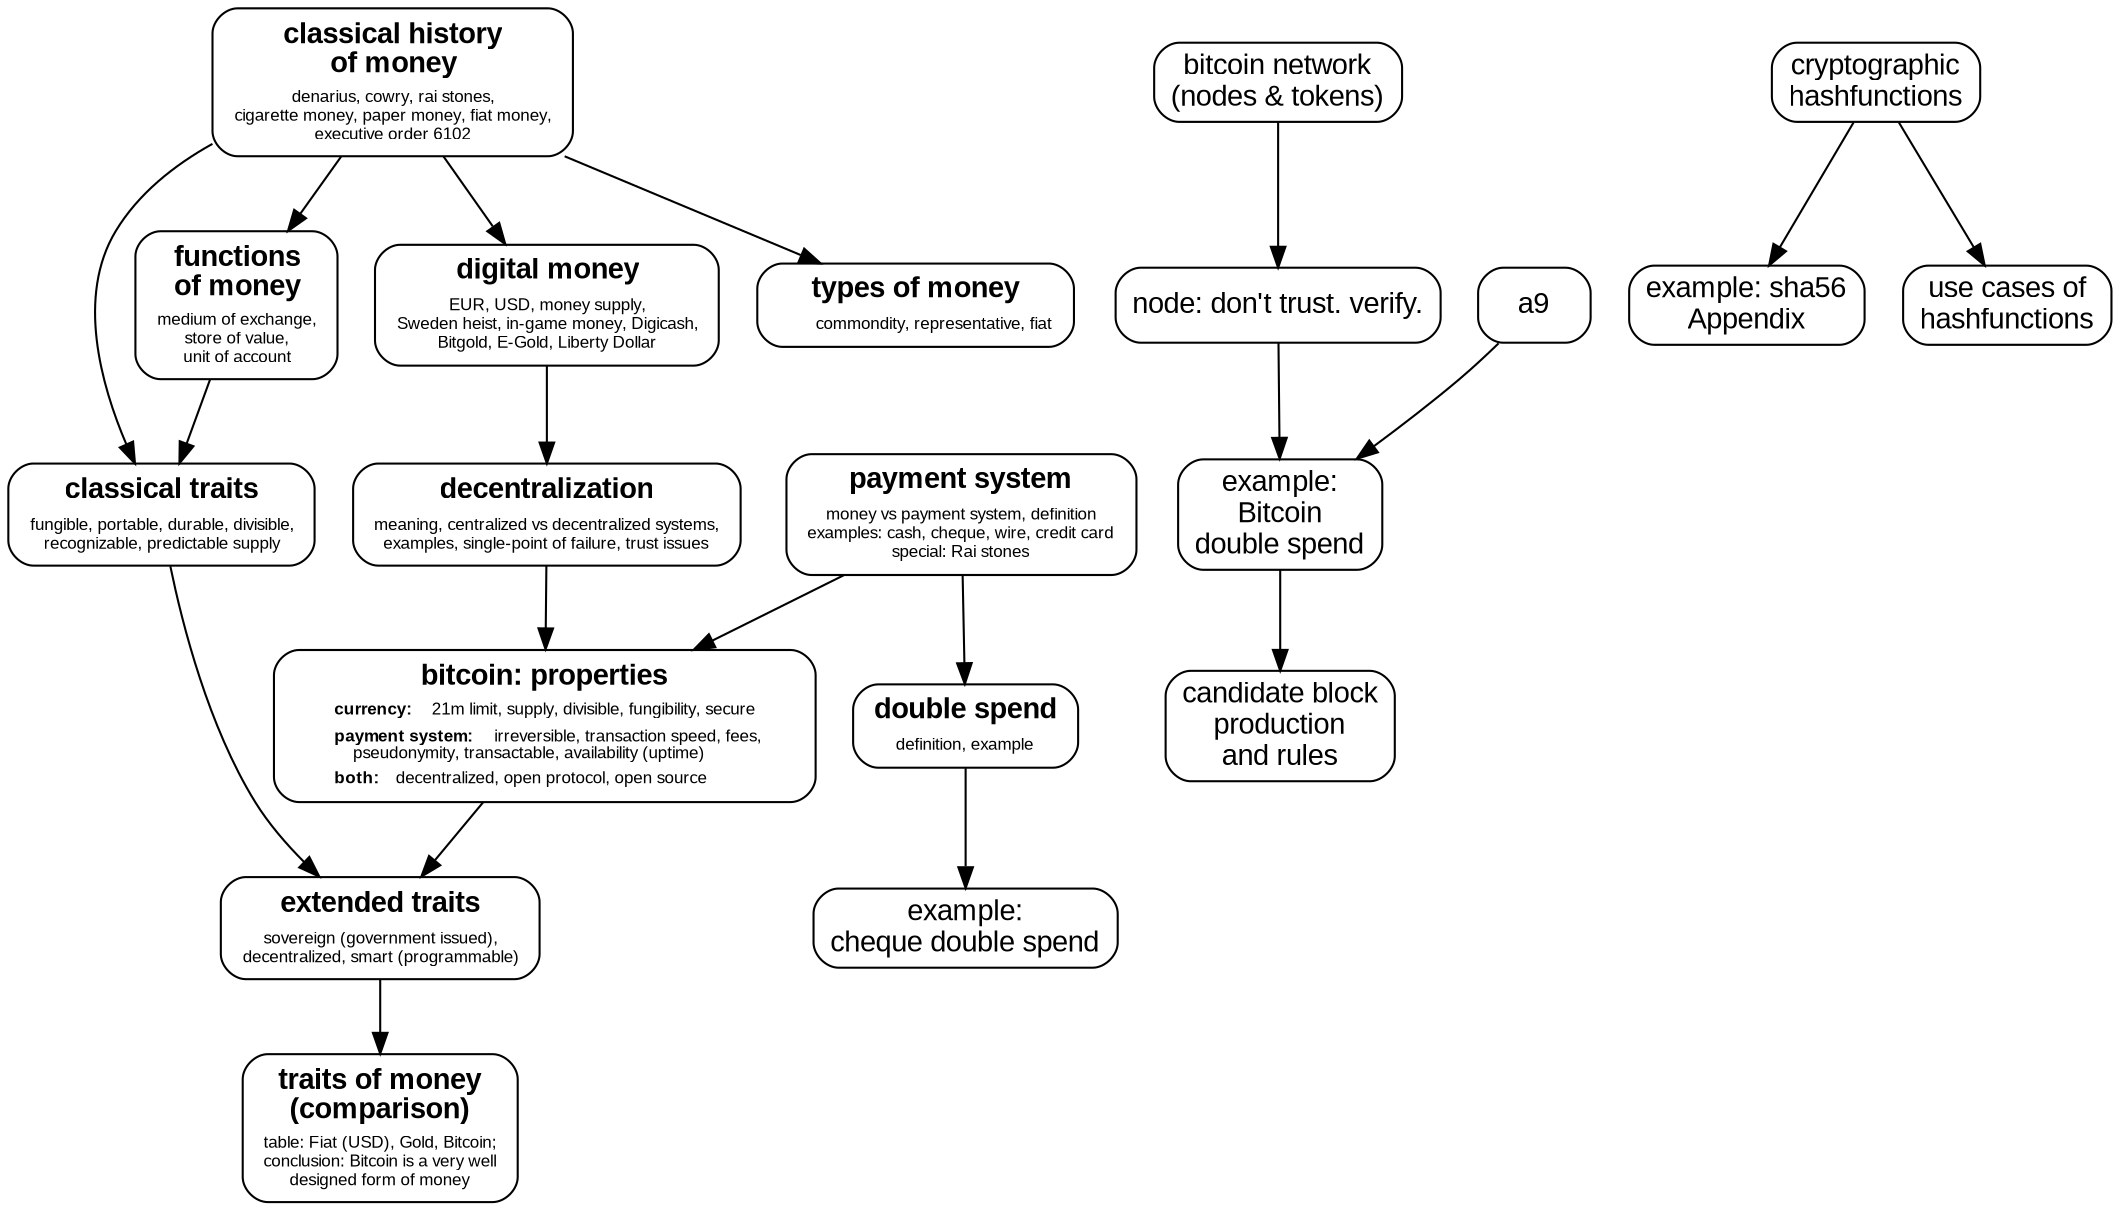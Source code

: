 digraph D {

	node [shape="box" style=rounded fontname=Arial fontype=bold];

	// -- TEMPLATE FOR NODES
    /**
	
	// -- DESCRIPTION
    n_NAME [ label=<
    <table border="0" cellborder="0" cellspacing="0">
        <tr><td align="center"><b>TITLE<br/>TITLE2</b></td></tr>
        <tr><td align="center"><font point-size="8">
			TEXT<br/>
			TEXT<br/>
			TEXT</font></td></tr>
    </table>>];
	
	*/

  
	// -- Classical History of Money
	n_money_history [ label=<
    <table border="0" cellborder="0" cellspacing="0">
		<tr><td align="center"><b>classical history<br/>of money</b></td></tr>
		<tr><td align="center"><font point-size="8">
			denarius, cowry, rai stones,<br/>
			cigarette money, paper money, fiat money,<br/>
			executive order 6102</font></td></tr>  
    </table>>];
   
   
	// -- Digital Money
	n_digital_money [ label=<
	<table border="0" cellborder="0" cellspacing="0">
		<tr><td align="center"><b>digital money</b></td></tr>
		<tr><td align="center"><font point-size="8">
			EUR, USD, money supply,<br/>
			Sweden heist, in-game money, Digicash,<br/>
			Bitgold, E-Gold, Liberty Dollar</font></td></tr>
    </table>>];


	// -- Types of Money
	n_money_types [ label=<
    <table border="0" cellborder="0" cellspacing="0">
		<tr><td align="center"><b>types of money</b></td></tr>
		<tr><td align="center"><font point-size="8">
        commondity, representative, fiat</font></td></tr>
    </table>>];
	
	
	// -- Traits of Money
	n_money_traits [ label=<
    <table border="0" cellborder="0" cellspacing="0">
		<tr><td align="center"><b>classical traits</b></td></tr>
		<tr><td align="center"><font point-size="8">
			fungible, portable, durable, divisible,<br/>
			recognizable, predictable supply</font></td></tr>
    </table>>];


	// -- Functions of Money
	n_money_function [ label=<
    <table border="0" cellborder="0" cellspacing="0">
		<tr><td align="center"><b>functions<br/>of money</b></td></tr>
		<tr><td align="center"><font point-size="8">
			medium of exchange,<br/>
			store of value,<br/>
			unit of account</font></td></tr>
    </table>>];


	// -- Decentralization
	n_decentralization [ label=<
    <table border="0" cellborder="0" cellspacing="0">
		<tr><td align="center"><b>decentralization</b></td></tr>
		<tr><td align="center"><font point-size="8">
			meaning, centralized vs decentralized systems,<br/>
			examples, single-point of failure, trust issues</font></td></tr>
    </table>>];


	// Bitcoin: Properties
	n_bitcoin_properties [ label=<
    <table border="0" cellborder="0" cellspacing="0">
        <tr><td align="center"><b>bitcoin: properties</b></td></tr>
        
        <tr><td align="left"><font point-size="8">
        <b>currency: </b>   21m limit, supply, divisible, fungibility, secure
        </font></td></tr>
        
        <tr><td align="left"><font point-size="8">
        <b>payment system: </b>   irreversible, transaction speed, fees,<br/>
        pseudonymity, transactable, availability (uptime)
        </font></td></tr>
        
        <tr><td align="left"><font point-size="8">
        <b>both: </b>  decentralized, open protocol, open source
        </font></td></tr>        
    </table>>];

      
	// Extended Traits of Money
	n_money_traits_ext [ label=<
    <table border="0" cellborder="0" cellspacing="0">
		<tr><td align="center"><b>extended traits</b></td></tr>
		<tr><td align="center"><font point-size="8">
			sovereign (government issued),<br/>
			decentralized, smart (programmable)</font></td></tr>
    </table>>];
    
    
	// Traits of Money (Comparison)
    n_traits_comparison [ label=<
    <table border="0" cellborder="0" cellspacing="0">
        <tr><td align="center"><b>traits of money<br/>(comparison)</b></td></tr>
        <tr><td align="center"><font point-size="8">
			table: Fiat (USD), Gold, Bitcoin;<br/>
			conclusion: Bitcoin is a very well<br/>
			designed form of money</font></td></tr>
    </table>>];
	
	
	// -- Payment System
    n_payment_system [ label=<
    <table border="0" cellborder="0" cellspacing="0">
        <tr><td align="center"><b>payment system</b></td></tr>
        <tr><td align="center"><font point-size="8">
			money vs payment system, definition<br/>
			examples: cash, cheque, wire, credit card<br/>
			special: Rai stones</font></td></tr>
    </table>>];
	
	
	// -- Double Spend
    n_doulbe_spend [ label=<
    <table border="0" cellborder="0" cellspacing="0">
        <tr><td align="center"><b>double spend</b></td></tr>
        <tr><td align="center"><font point-size="8">
			definition, example</font></td></tr>
    </table>>];
	

	
	
    
    #n_history_of_Bitcoin
	#n_consensus_mechanism
	#n_public_private_key
	
    
    # FIXME:   (stuff that comes to my mind)
    # * Ryan"s traits of money: he explains why he calls it traits instead of characteristics
    #   https://rywalk.wordpress.com/2015/01/16/ryans-traits-of-money-series-part-i/
    #   we also should credit his work and/or ask for permission to use his chart
    # fiXME: transaction capacity limitd due to block size
    # fixme: block size => market 
               # without explaining where this is coming from
    # fIXME: based on the properties of mathematics rather than relying on physical properties (like gold and silver) or trust in central authorities (like fiat currencies)
	  # FIXME: we should have a chart in the book showing the timeline  (digital money)
	  # consensus mechanism: Rai stones   

  

  
  
  a10  [label="example:\ncheque double spend"]
  
  b1   [label="bitcoin network\n(nodes & tokens)"]
  b2   [label="node: don't trust. verify."]
  b3   [label="example:\nBitcoin\ndouble spend"]
  b4   [label="candidate block\nproduction\nand rules"]            # candidtate block
  
  
  b5   [label="cryptographic\nhashfunctions"]
  b6a  [label="example: sha56\nAppendix"]
  b6b  [label="use cases of\nhashfunctions"]  # hashcash!
  

  # block header
  # consensus mechanism
  # byzantines generals problem
  
  #b   [label="proof-of-work"]
  
  n_money_history -> n_money_traits
  n_money_history -> n_money_function
  n_money_history -> n_money_types 
  n_money_function -> n_money_traits 
  n_money_traits -> n_money_traits_ext
  n_bitcoin_properties -> n_money_traits_ext
  n_money_traits_ext -> n_traits_comparison
  n_decentralization -> n_bitcoin_properties
  n_digital_money -> n_decentralization
  n_payment_system -> n_doulbe_spend -> a10
  n_money_history -> n_digital_money
  
  n_payment_system -> n_bitcoin_properties
  
  b1 -> b2 -> b3 -> b4
  b5 -> b6a
  b5 -> b6b
  a9 -> b3
}


# properties you need: 
# - blockchain, pow, economic incentives

# 51percent, selfish mining, shn_money_traits algorithm "commitment"
  # mining incentives
  # transaction fees
  
  # economics of mining
  # block reward -> halving
  # 
  # bitcoin trustless
  # double spend in bitcoin history